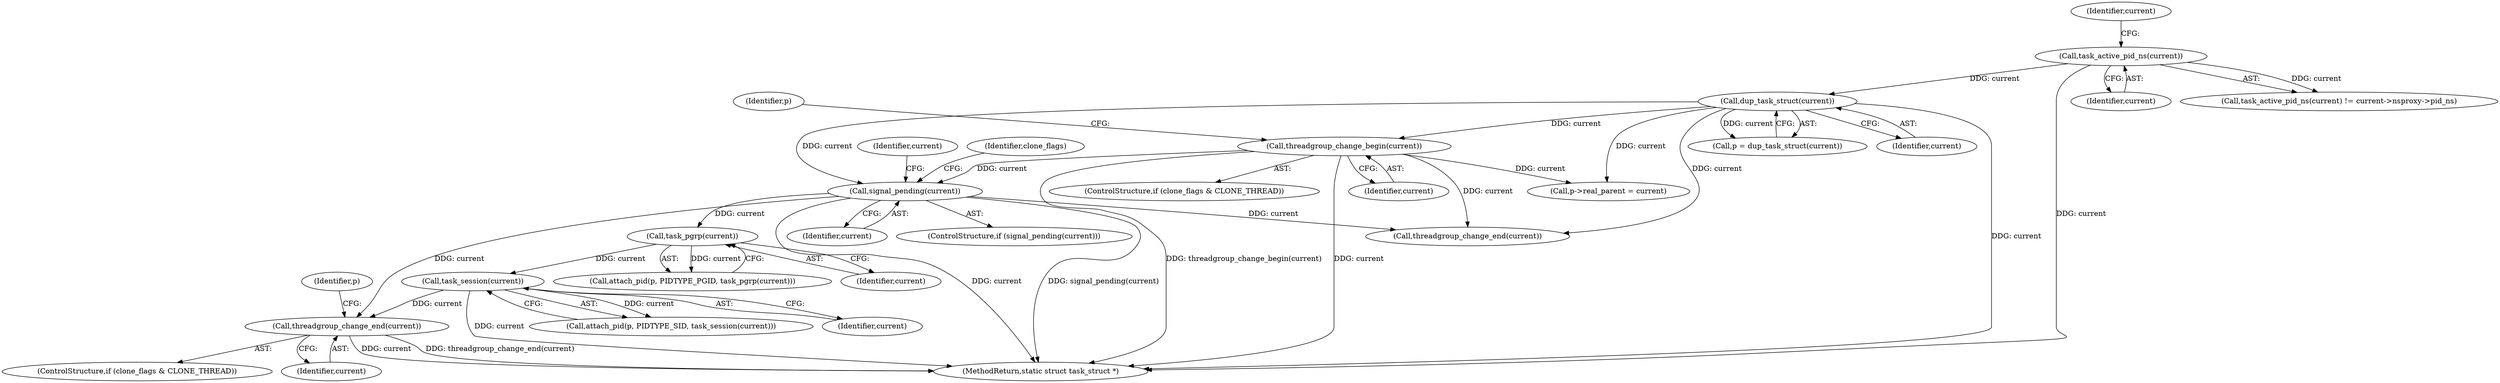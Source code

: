 digraph "0_linux_e66eded8309ebf679d3d3c1f5820d1f2ca332c71_0@API" {
"1001119" [label="(Call,threadgroup_change_end(current))"];
"1000947" [label="(Call,signal_pending(current))"];
"1000232" [label="(Call,dup_task_struct(current))"];
"1000208" [label="(Call,task_active_pid_ns(current))"];
"1000468" [label="(Call,threadgroup_change_begin(current))"];
"1001069" [label="(Call,task_session(current))"];
"1001064" [label="(Call,task_pgrp(current))"];
"1000209" [label="(Identifier,current)"];
"1001194" [label="(Call,threadgroup_change_end(current))"];
"1000464" [label="(ControlStructure,if (clone_flags & CLONE_THREAD))"];
"1001122" [label="(Identifier,p)"];
"1000926" [label="(Call,p->real_parent = current)"];
"1000469" [label="(Identifier,current)"];
"1001064" [label="(Call,task_pgrp(current))"];
"1000967" [label="(Identifier,clone_flags)"];
"1001066" [label="(Call,attach_pid(p, PIDTYPE_SID, task_session(current)))"];
"1001070" [label="(Identifier,current)"];
"1001119" [label="(Call,threadgroup_change_end(current))"];
"1000212" [label="(Identifier,current)"];
"1001061" [label="(Call,attach_pid(p, PIDTYPE_PGID, task_pgrp(current)))"];
"1000230" [label="(Call,p = dup_task_struct(current))"];
"1000948" [label="(Identifier,current)"];
"1001065" [label="(Identifier,current)"];
"1001069" [label="(Call,task_session(current))"];
"1000954" [label="(Identifier,current)"];
"1000468" [label="(Call,threadgroup_change_begin(current))"];
"1000947" [label="(Call,signal_pending(current))"];
"1000233" [label="(Identifier,current)"];
"1001120" [label="(Identifier,current)"];
"1000946" [label="(ControlStructure,if (signal_pending(current)))"];
"1001115" [label="(ControlStructure,if (clone_flags & CLONE_THREAD))"];
"1000232" [label="(Call,dup_task_struct(current))"];
"1000208" [label="(Call,task_active_pid_ns(current))"];
"1000471" [label="(Identifier,p)"];
"1001227" [label="(MethodReturn,static struct task_struct *)"];
"1000207" [label="(Call,task_active_pid_ns(current) != current->nsproxy->pid_ns)"];
"1001119" -> "1001115"  [label="AST: "];
"1001119" -> "1001120"  [label="CFG: "];
"1001120" -> "1001119"  [label="AST: "];
"1001122" -> "1001119"  [label="CFG: "];
"1001119" -> "1001227"  [label="DDG: threadgroup_change_end(current)"];
"1001119" -> "1001227"  [label="DDG: current"];
"1000947" -> "1001119"  [label="DDG: current"];
"1001069" -> "1001119"  [label="DDG: current"];
"1000947" -> "1000946"  [label="AST: "];
"1000947" -> "1000948"  [label="CFG: "];
"1000948" -> "1000947"  [label="AST: "];
"1000954" -> "1000947"  [label="CFG: "];
"1000967" -> "1000947"  [label="CFG: "];
"1000947" -> "1001227"  [label="DDG: current"];
"1000947" -> "1001227"  [label="DDG: signal_pending(current)"];
"1000232" -> "1000947"  [label="DDG: current"];
"1000468" -> "1000947"  [label="DDG: current"];
"1000947" -> "1001064"  [label="DDG: current"];
"1000947" -> "1001194"  [label="DDG: current"];
"1000232" -> "1000230"  [label="AST: "];
"1000232" -> "1000233"  [label="CFG: "];
"1000233" -> "1000232"  [label="AST: "];
"1000230" -> "1000232"  [label="CFG: "];
"1000232" -> "1001227"  [label="DDG: current"];
"1000232" -> "1000230"  [label="DDG: current"];
"1000208" -> "1000232"  [label="DDG: current"];
"1000232" -> "1000468"  [label="DDG: current"];
"1000232" -> "1000926"  [label="DDG: current"];
"1000232" -> "1001194"  [label="DDG: current"];
"1000208" -> "1000207"  [label="AST: "];
"1000208" -> "1000209"  [label="CFG: "];
"1000209" -> "1000208"  [label="AST: "];
"1000212" -> "1000208"  [label="CFG: "];
"1000208" -> "1001227"  [label="DDG: current"];
"1000208" -> "1000207"  [label="DDG: current"];
"1000468" -> "1000464"  [label="AST: "];
"1000468" -> "1000469"  [label="CFG: "];
"1000469" -> "1000468"  [label="AST: "];
"1000471" -> "1000468"  [label="CFG: "];
"1000468" -> "1001227"  [label="DDG: threadgroup_change_begin(current)"];
"1000468" -> "1001227"  [label="DDG: current"];
"1000468" -> "1000926"  [label="DDG: current"];
"1000468" -> "1001194"  [label="DDG: current"];
"1001069" -> "1001066"  [label="AST: "];
"1001069" -> "1001070"  [label="CFG: "];
"1001070" -> "1001069"  [label="AST: "];
"1001066" -> "1001069"  [label="CFG: "];
"1001069" -> "1001227"  [label="DDG: current"];
"1001069" -> "1001066"  [label="DDG: current"];
"1001064" -> "1001069"  [label="DDG: current"];
"1001064" -> "1001061"  [label="AST: "];
"1001064" -> "1001065"  [label="CFG: "];
"1001065" -> "1001064"  [label="AST: "];
"1001061" -> "1001064"  [label="CFG: "];
"1001064" -> "1001061"  [label="DDG: current"];
}
